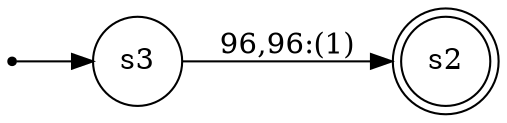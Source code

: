 
      digraph G {
        rankdir=LR;
        init [shape=point];
        node [shape = doublecircle];
        s2
        node [shape = circle];
        init -> s3;
        s3 -> s2 [label = "96,96:(1)"]}